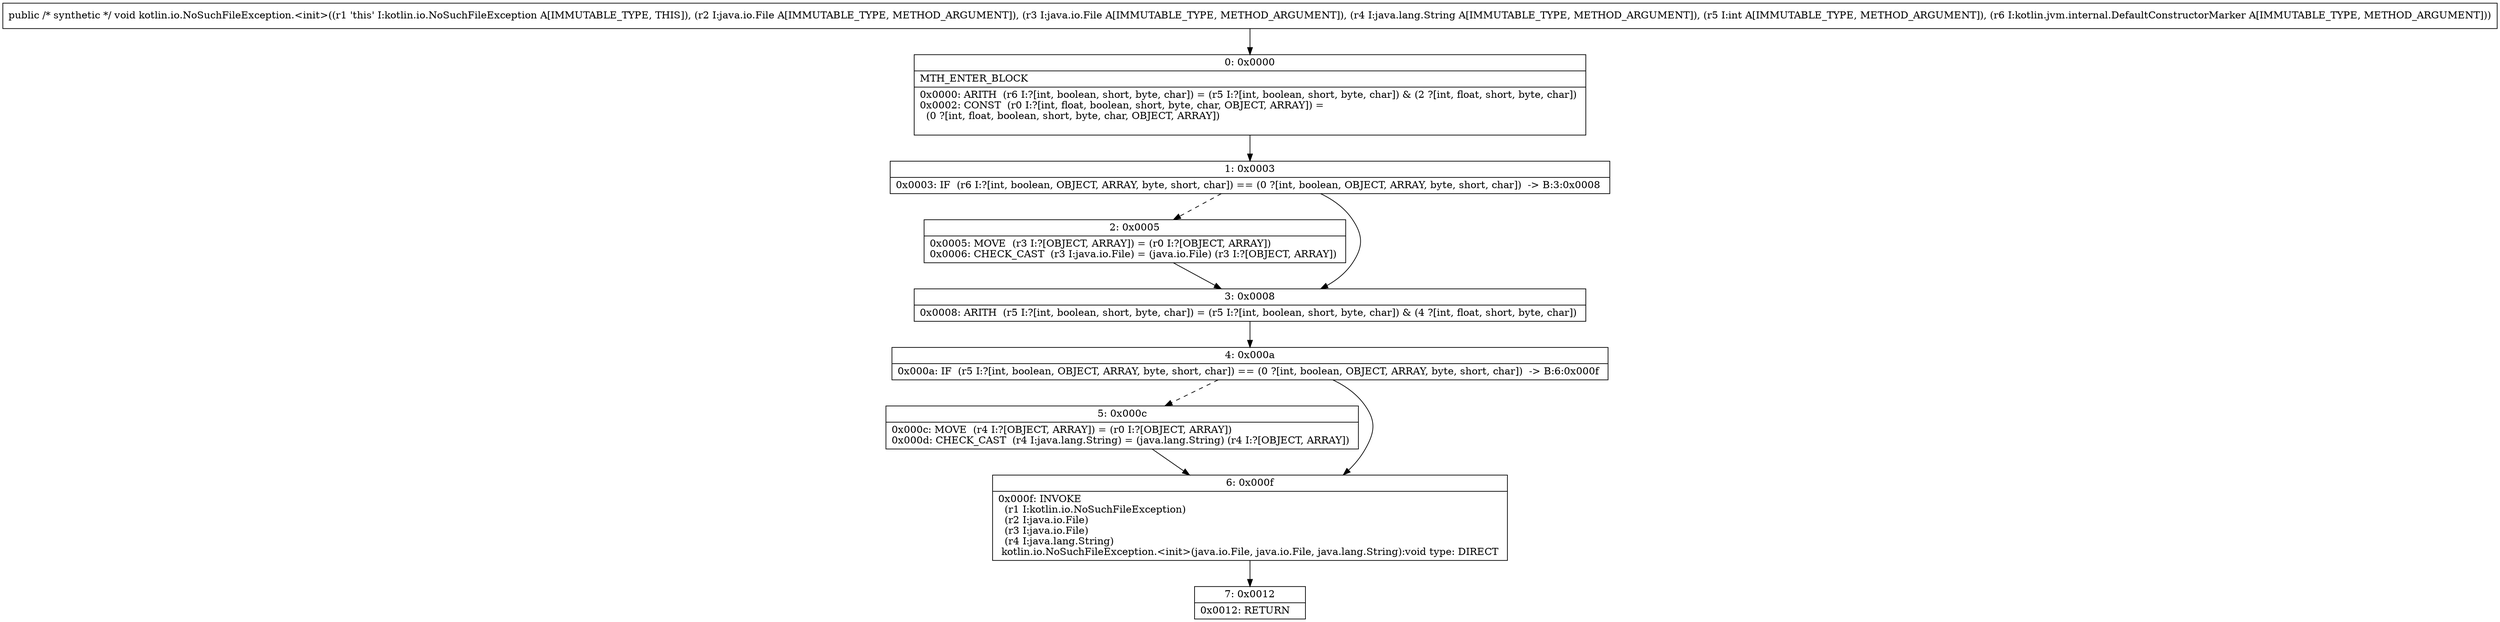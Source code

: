 digraph "CFG forkotlin.io.NoSuchFileException.\<init\>(Ljava\/io\/File;Ljava\/io\/File;Ljava\/lang\/String;ILkotlin\/jvm\/internal\/DefaultConstructorMarker;)V" {
Node_0 [shape=record,label="{0\:\ 0x0000|MTH_ENTER_BLOCK\l|0x0000: ARITH  (r6 I:?[int, boolean, short, byte, char]) = (r5 I:?[int, boolean, short, byte, char]) & (2 ?[int, float, short, byte, char]) \l0x0002: CONST  (r0 I:?[int, float, boolean, short, byte, char, OBJECT, ARRAY]) = \l  (0 ?[int, float, boolean, short, byte, char, OBJECT, ARRAY])\l \l}"];
Node_1 [shape=record,label="{1\:\ 0x0003|0x0003: IF  (r6 I:?[int, boolean, OBJECT, ARRAY, byte, short, char]) == (0 ?[int, boolean, OBJECT, ARRAY, byte, short, char])  \-\> B:3:0x0008 \l}"];
Node_2 [shape=record,label="{2\:\ 0x0005|0x0005: MOVE  (r3 I:?[OBJECT, ARRAY]) = (r0 I:?[OBJECT, ARRAY]) \l0x0006: CHECK_CAST  (r3 I:java.io.File) = (java.io.File) (r3 I:?[OBJECT, ARRAY]) \l}"];
Node_3 [shape=record,label="{3\:\ 0x0008|0x0008: ARITH  (r5 I:?[int, boolean, short, byte, char]) = (r5 I:?[int, boolean, short, byte, char]) & (4 ?[int, float, short, byte, char]) \l}"];
Node_4 [shape=record,label="{4\:\ 0x000a|0x000a: IF  (r5 I:?[int, boolean, OBJECT, ARRAY, byte, short, char]) == (0 ?[int, boolean, OBJECT, ARRAY, byte, short, char])  \-\> B:6:0x000f \l}"];
Node_5 [shape=record,label="{5\:\ 0x000c|0x000c: MOVE  (r4 I:?[OBJECT, ARRAY]) = (r0 I:?[OBJECT, ARRAY]) \l0x000d: CHECK_CAST  (r4 I:java.lang.String) = (java.lang.String) (r4 I:?[OBJECT, ARRAY]) \l}"];
Node_6 [shape=record,label="{6\:\ 0x000f|0x000f: INVOKE  \l  (r1 I:kotlin.io.NoSuchFileException)\l  (r2 I:java.io.File)\l  (r3 I:java.io.File)\l  (r4 I:java.lang.String)\l kotlin.io.NoSuchFileException.\<init\>(java.io.File, java.io.File, java.lang.String):void type: DIRECT \l}"];
Node_7 [shape=record,label="{7\:\ 0x0012|0x0012: RETURN   \l}"];
MethodNode[shape=record,label="{public \/* synthetic *\/ void kotlin.io.NoSuchFileException.\<init\>((r1 'this' I:kotlin.io.NoSuchFileException A[IMMUTABLE_TYPE, THIS]), (r2 I:java.io.File A[IMMUTABLE_TYPE, METHOD_ARGUMENT]), (r3 I:java.io.File A[IMMUTABLE_TYPE, METHOD_ARGUMENT]), (r4 I:java.lang.String A[IMMUTABLE_TYPE, METHOD_ARGUMENT]), (r5 I:int A[IMMUTABLE_TYPE, METHOD_ARGUMENT]), (r6 I:kotlin.jvm.internal.DefaultConstructorMarker A[IMMUTABLE_TYPE, METHOD_ARGUMENT])) }"];
MethodNode -> Node_0;
Node_0 -> Node_1;
Node_1 -> Node_2[style=dashed];
Node_1 -> Node_3;
Node_2 -> Node_3;
Node_3 -> Node_4;
Node_4 -> Node_5[style=dashed];
Node_4 -> Node_6;
Node_5 -> Node_6;
Node_6 -> Node_7;
}


